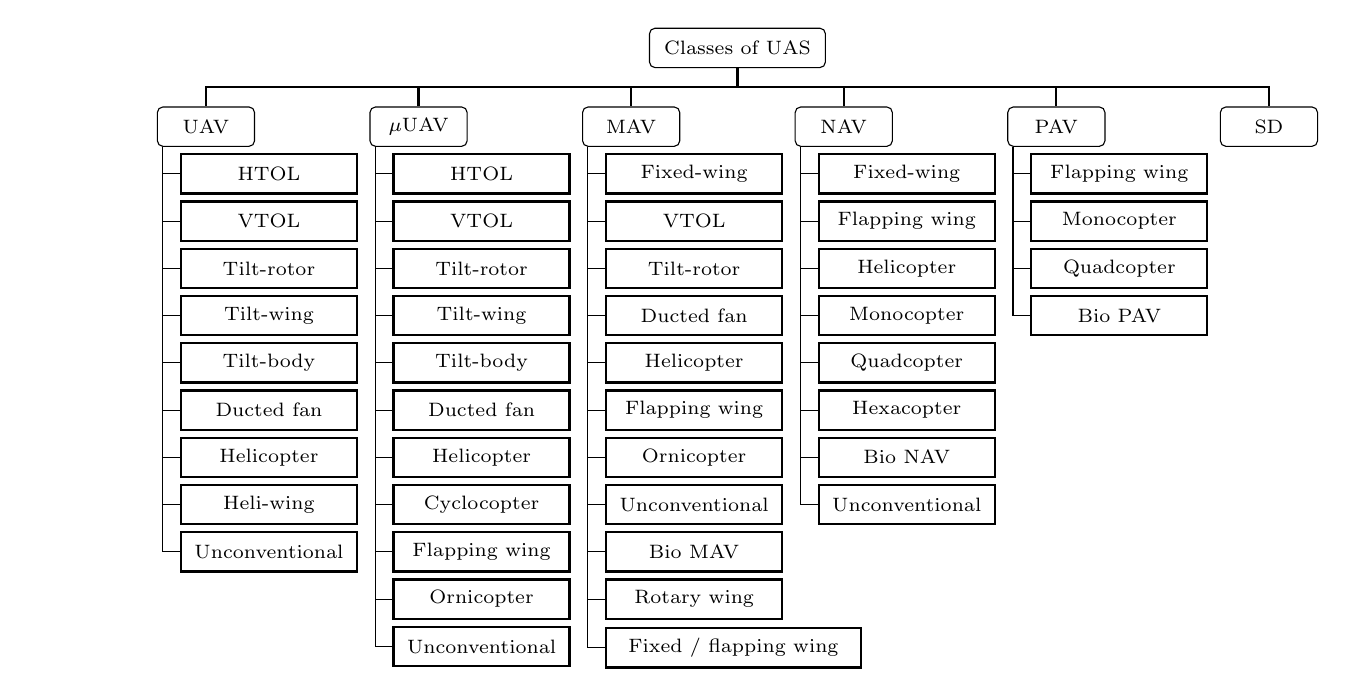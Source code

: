 \usetikzlibrary{trees,positioning,shapes,shadows,arrows.meta}

\tikzset{
  basic/.style  = {draw, minimum height=5mm, text width=20mm, font=\scriptsize, rectangle},
  root/.style   = {basic, text width=20mm, rounded corners=2pt, thin, align=center, fill=white},
  level-2/.style = {basic, text width=10mm, rounded corners=2pt, thin,align=center, fill=white},
  level-3/.style = {basic, text width=20mm, thick, align=center, fill=white}
}

\begin{tikzpicture}[
  level 1/.style={sibling distance=27mm, level distance=10mm},
%   {edge from parent fork down},
  edge from parent/.style={solid,black,thick,sloped,draw}, 
  edge from parent path={(\tikzparentnode.south) -- (\tikzchildnode.north)},
  >=latex, node distance=6mm, edge from parent fork down]

% root of the the initial tree, level 1
\node[root] {Classes of UAS}
% The first level, as children of the initial tree
  child {node[level-2] (c1) {UAV}}
  child {node[level-2] (c2) {$\mathrm{\mu}$UAV}}
  child {node[level-2] (c3) {MAV}}
  child {node[level-2] (c4) {NAV}}
  child {node[level-2] (c5) {PAV}}
  child {node[level-2] (c6) {SD}};

% The second level, relatively positioned nodes
\begin{scope}[every node/.style={level-3}]
\node [below of = c1, xshift=8mm] (c11) {HTOL};
\node [below of = c11] (c12) {VTOL};
\node [below of = c12] (c13) {Tilt-rotor};
\node [below of = c13] (c14) {Tilt-wing};
\node [below of = c14] (c15) {Tilt-body};
\node [below of = c15] (c16) {Ducted fan};
\node [below of = c16] (c17) {Helicopter};
\node [below of = c17] (c18) {Heli-wing};
\node [below of = c18] (c19) {Unconventional};

\node [below of = c2, xshift=8mm] (c21) {HTOL};
\node [below of = c21] (c22) {VTOL};
\node [below of = c22] (c23) {Tilt-rotor};
\node [below of = c23] (c24) {Tilt-wing};
\node [below of = c24] (c25) {Tilt-body};
\node [below of = c25] (c26) {Ducted fan};
\node [below of = c26] (c27) {Helicopter};
\node [below of = c27] (c28) {Cyclocopter};
\node [below of = c28] (c29) {Flapping wing};
\node [below of = c29] (c210) {Ornicopter};
\node [below of = c210] (c211) {Unconventional};

\node [below of = c3, xshift=8mm] (c31) {Fixed-wing};
\node [below of = c31] (c32) {VTOL};
\node [below of = c32] (c33) {Tilt-rotor};
\node [below of = c33] (c34) {Ducted fan};
\node [below of = c34] (c35) {Helicopter};
\node [below of = c35] (c36) {Flapping wing};
\node [below of = c36] (c37) {Ornicopter};
\node [below of = c37] (c38) {Unconventional};
\node [below of = c38] (c39) {Bio MAV};
\node [below of = c39] (c310) {Rotary wing};
\node [below of = c310, yshift=-0.5pt ,xshift=14.2pt, text width=30mm] (c311) {Fixed / flapping wing};

\node [below of = c4, xshift=8mm] (c41) {Fixed-wing};
\node [below of = c41] (c42) {Flapping wing};
\node [below of = c42] (c43) {Helicopter};
\node [below of = c43] (c44) {Monocopter};
\node [below of = c44] (c45) {Quadcopter};
\node [below of = c45] (c46) {Hexacopter};
\node [below of = c46] (c47) {Bio NAV};
\node [below of = c47] (c48) {Unconventional};


\node [below of = c5, xshift=8mm] (c51) {Flapping wing};
\node [below of = c51] (c52) {Monocopter};
\node [below of = c52] (c53) {Quadcopter};
\node [below of = c53] (c54) {Bio PAV};
\end{scope}

% lines from each level 1 node to every one of its "children"
\foreach \value in {1,...,9}
  \draw (c1.205) |- (c1\value.west);

\foreach \value in {1,...,11}
  \draw (c2.205) |- (c2\value.west);

\foreach \value in {1,...,11}
  \draw (c3.205) |- (c3\value.west);
  
\foreach \value in {1,...,8}
  \draw (c4.205) |- (c4\value.west);

\foreach \value in {1,...,4}
  \draw (c5.205) |- (c5\value.west);
\end{tikzpicture}